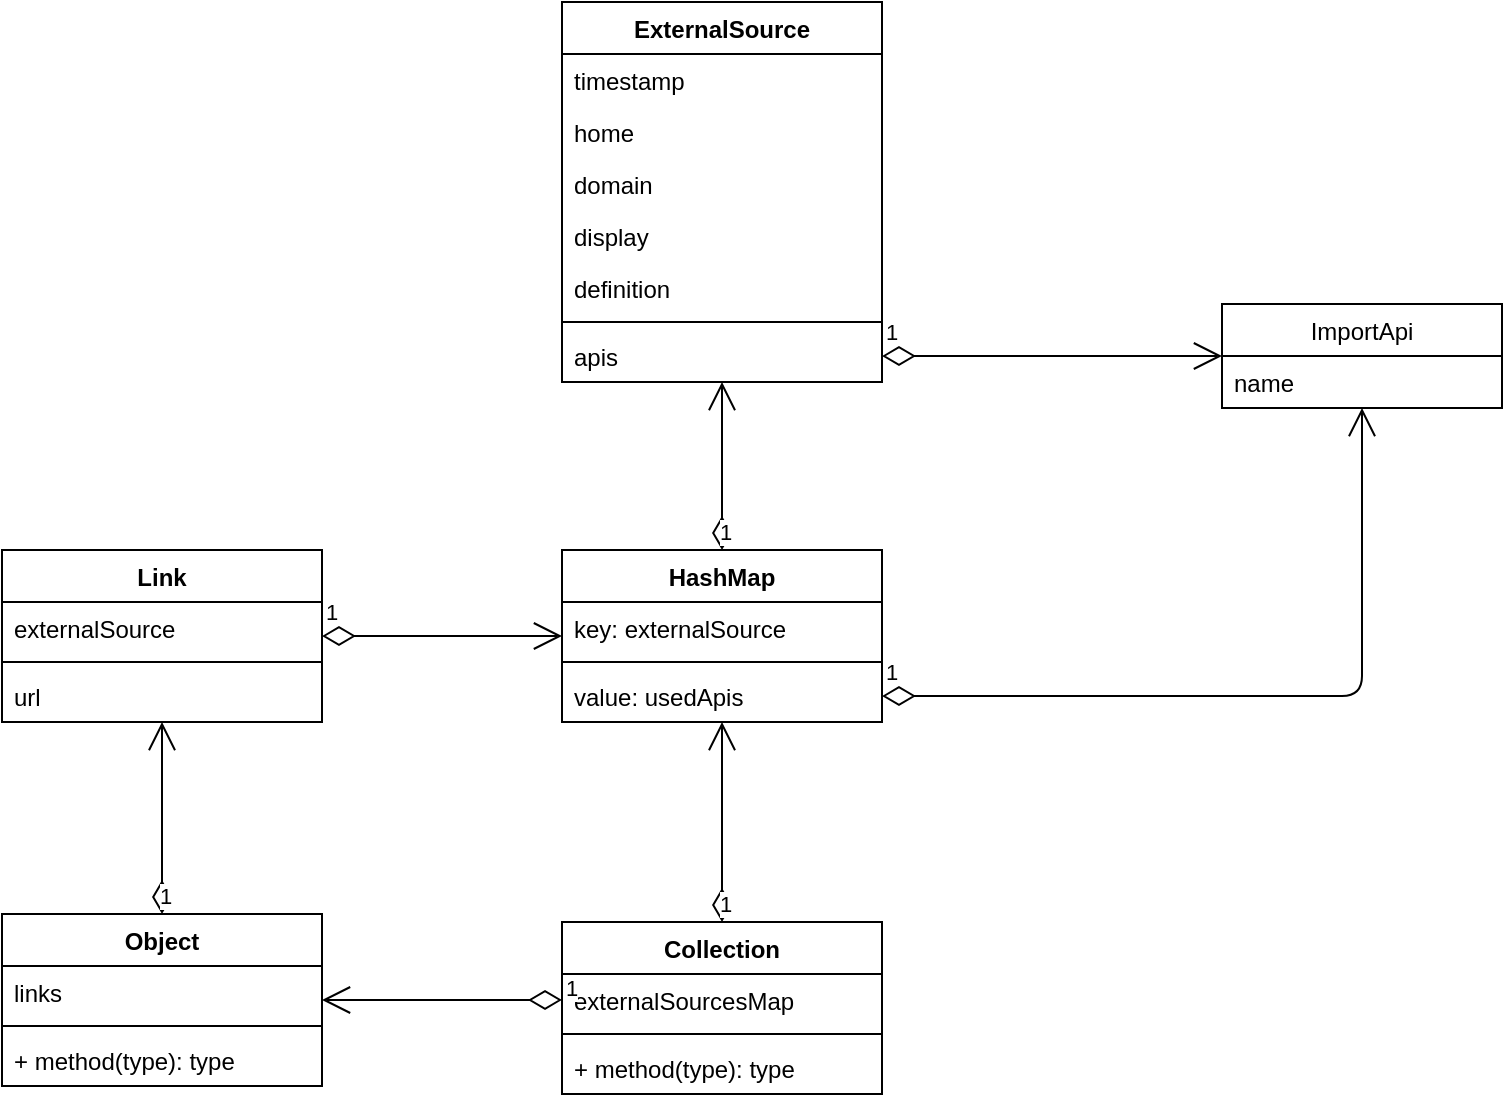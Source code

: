 <mxfile version="13.2.2" type="device" pages="2"><diagram id="4NhJVr7UOe0THVep4WeK" name="Page-2"><mxGraphModel dx="1803" dy="822" grid="1" gridSize="10" guides="1" tooltips="1" connect="1" arrows="1" fold="1" page="1" pageScale="1" pageWidth="1169" pageHeight="827" math="0" shadow="0"><root><mxCell id="V2g-ZPjJd2WD4i43GZO_-0"/><mxCell id="V2g-ZPjJd2WD4i43GZO_-1" parent="V2g-ZPjJd2WD4i43GZO_-0"/><mxCell id="b8ZMyNMd0GdBuhCNnD_b-9" value="1" style="endArrow=open;html=1;endSize=12;startArrow=diamondThin;startSize=14;startFill=0;edgeStyle=orthogonalEdgeStyle;align=left;verticalAlign=bottom;" edge="1" parent="V2g-ZPjJd2WD4i43GZO_-1" source="b8ZMyNMd0GdBuhCNnD_b-4" target="b8ZMyNMd0GdBuhCNnD_b-5"><mxGeometry x="-1" y="3" relative="1" as="geometry"><mxPoint x="610" y="180" as="sourcePoint"/><mxPoint x="770" y="180" as="targetPoint"/></mxGeometry></mxCell><mxCell id="b8ZMyNMd0GdBuhCNnD_b-14" value="1" style="endArrow=open;html=1;endSize=12;startArrow=diamondThin;startSize=14;startFill=0;edgeStyle=orthogonalEdgeStyle;align=left;verticalAlign=bottom;" edge="1" parent="V2g-ZPjJd2WD4i43GZO_-1" source="b8ZMyNMd0GdBuhCNnD_b-10" target="b8ZMyNMd0GdBuhCNnD_b-1"><mxGeometry x="-1" y="3" relative="1" as="geometry"><mxPoint x="570" y="360" as="sourcePoint"/><mxPoint x="730" y="360" as="targetPoint"/></mxGeometry></mxCell><mxCell id="b8ZMyNMd0GdBuhCNnD_b-15" value="1" style="endArrow=open;html=1;endSize=12;startArrow=diamondThin;startSize=14;startFill=0;edgeStyle=orthogonalEdgeStyle;align=left;verticalAlign=bottom;" edge="1" parent="V2g-ZPjJd2WD4i43GZO_-1" source="b8ZMyNMd0GdBuhCNnD_b-13" target="b8ZMyNMd0GdBuhCNnD_b-5"><mxGeometry x="-1" y="3" relative="1" as="geometry"><mxPoint x="640" y="353" as="sourcePoint"/><mxPoint x="800" y="353" as="targetPoint"/></mxGeometry></mxCell><mxCell id="b8ZMyNMd0GdBuhCNnD_b-20" value="1" style="endArrow=open;html=1;endSize=12;startArrow=diamondThin;startSize=14;startFill=0;edgeStyle=orthogonalEdgeStyle;align=left;verticalAlign=bottom;" edge="1" parent="V2g-ZPjJd2WD4i43GZO_-1" source="b8ZMyNMd0GdBuhCNnD_b-16" target="b8ZMyNMd0GdBuhCNnD_b-10"><mxGeometry x="-1" y="3" relative="1" as="geometry"><mxPoint x="560" y="340" as="sourcePoint"/><mxPoint x="560" y="340" as="targetPoint"/></mxGeometry></mxCell><mxCell id="b8ZMyNMd0GdBuhCNnD_b-10" value="HashMap" style="swimlane;fontStyle=1;align=center;verticalAlign=top;childLayout=stackLayout;horizontal=1;startSize=26;horizontalStack=0;resizeParent=1;resizeParentMax=0;resizeLast=0;collapsible=1;marginBottom=0;" vertex="1" parent="V2g-ZPjJd2WD4i43GZO_-1"><mxGeometry x="480" y="314" width="160" height="86" as="geometry"/></mxCell><mxCell id="b8ZMyNMd0GdBuhCNnD_b-11" value="key: externalSource" style="text;strokeColor=none;fillColor=none;align=left;verticalAlign=top;spacingLeft=4;spacingRight=4;overflow=hidden;rotatable=0;points=[[0,0.5],[1,0.5]];portConstraint=eastwest;" vertex="1" parent="b8ZMyNMd0GdBuhCNnD_b-10"><mxGeometry y="26" width="160" height="26" as="geometry"/></mxCell><mxCell id="b8ZMyNMd0GdBuhCNnD_b-12" value="" style="line;strokeWidth=1;fillColor=none;align=left;verticalAlign=middle;spacingTop=-1;spacingLeft=3;spacingRight=3;rotatable=0;labelPosition=right;points=[];portConstraint=eastwest;" vertex="1" parent="b8ZMyNMd0GdBuhCNnD_b-10"><mxGeometry y="52" width="160" height="8" as="geometry"/></mxCell><mxCell id="b8ZMyNMd0GdBuhCNnD_b-13" value="value: usedApis" style="text;strokeColor=none;fillColor=none;align=left;verticalAlign=top;spacingLeft=4;spacingRight=4;overflow=hidden;rotatable=0;points=[[0,0.5],[1,0.5]];portConstraint=eastwest;" vertex="1" parent="b8ZMyNMd0GdBuhCNnD_b-10"><mxGeometry y="60" width="160" height="26" as="geometry"/></mxCell><mxCell id="b8ZMyNMd0GdBuhCNnD_b-16" value="Collection" style="swimlane;fontStyle=1;align=center;verticalAlign=top;childLayout=stackLayout;horizontal=1;startSize=26;horizontalStack=0;resizeParent=1;resizeParentMax=0;resizeLast=0;collapsible=1;marginBottom=0;" vertex="1" parent="V2g-ZPjJd2WD4i43GZO_-1"><mxGeometry x="480" y="500" width="160" height="86" as="geometry"/></mxCell><mxCell id="b8ZMyNMd0GdBuhCNnD_b-17" value="externalSourcesMap" style="text;strokeColor=none;fillColor=none;align=left;verticalAlign=top;spacingLeft=4;spacingRight=4;overflow=hidden;rotatable=0;points=[[0,0.5],[1,0.5]];portConstraint=eastwest;" vertex="1" parent="b8ZMyNMd0GdBuhCNnD_b-16"><mxGeometry y="26" width="160" height="26" as="geometry"/></mxCell><mxCell id="b8ZMyNMd0GdBuhCNnD_b-18" value="" style="line;strokeWidth=1;fillColor=none;align=left;verticalAlign=middle;spacingTop=-1;spacingLeft=3;spacingRight=3;rotatable=0;labelPosition=right;points=[];portConstraint=eastwest;" vertex="1" parent="b8ZMyNMd0GdBuhCNnD_b-16"><mxGeometry y="52" width="160" height="8" as="geometry"/></mxCell><mxCell id="b8ZMyNMd0GdBuhCNnD_b-19" value="+ method(type): type" style="text;strokeColor=none;fillColor=none;align=left;verticalAlign=top;spacingLeft=4;spacingRight=4;overflow=hidden;rotatable=0;points=[[0,0.5],[1,0.5]];portConstraint=eastwest;" vertex="1" parent="b8ZMyNMd0GdBuhCNnD_b-16"><mxGeometry y="60" width="160" height="26" as="geometry"/></mxCell><mxCell id="b8ZMyNMd0GdBuhCNnD_b-25" value="Link" style="swimlane;fontStyle=1;align=center;verticalAlign=top;childLayout=stackLayout;horizontal=1;startSize=26;horizontalStack=0;resizeParent=1;resizeParentMax=0;resizeLast=0;collapsible=1;marginBottom=0;" vertex="1" parent="V2g-ZPjJd2WD4i43GZO_-1"><mxGeometry x="200" y="314" width="160" height="86" as="geometry"/></mxCell><mxCell id="b8ZMyNMd0GdBuhCNnD_b-26" value="externalSource" style="text;strokeColor=none;fillColor=none;align=left;verticalAlign=top;spacingLeft=4;spacingRight=4;overflow=hidden;rotatable=0;points=[[0,0.5],[1,0.5]];portConstraint=eastwest;" vertex="1" parent="b8ZMyNMd0GdBuhCNnD_b-25"><mxGeometry y="26" width="160" height="26" as="geometry"/></mxCell><mxCell id="b8ZMyNMd0GdBuhCNnD_b-27" value="" style="line;strokeWidth=1;fillColor=none;align=left;verticalAlign=middle;spacingTop=-1;spacingLeft=3;spacingRight=3;rotatable=0;labelPosition=right;points=[];portConstraint=eastwest;" vertex="1" parent="b8ZMyNMd0GdBuhCNnD_b-25"><mxGeometry y="52" width="160" height="8" as="geometry"/></mxCell><mxCell id="b8ZMyNMd0GdBuhCNnD_b-28" value="url" style="text;strokeColor=none;fillColor=none;align=left;verticalAlign=top;spacingLeft=4;spacingRight=4;overflow=hidden;rotatable=0;points=[[0,0.5],[1,0.5]];portConstraint=eastwest;" vertex="1" parent="b8ZMyNMd0GdBuhCNnD_b-25"><mxGeometry y="60" width="160" height="26" as="geometry"/></mxCell><mxCell id="b8ZMyNMd0GdBuhCNnD_b-29" value="1" style="endArrow=open;html=1;endSize=12;startArrow=diamondThin;startSize=14;startFill=0;edgeStyle=orthogonalEdgeStyle;align=left;verticalAlign=bottom;" edge="1" parent="V2g-ZPjJd2WD4i43GZO_-1" source="b8ZMyNMd0GdBuhCNnD_b-25" target="b8ZMyNMd0GdBuhCNnD_b-10"><mxGeometry x="-1" y="3" relative="1" as="geometry"><mxPoint x="280" y="154" as="sourcePoint"/><mxPoint x="280" y="154" as="targetPoint"/><Array as="points"><mxPoint x="420" y="357"/><mxPoint x="420" y="357"/></Array></mxGeometry></mxCell><mxCell id="b8ZMyNMd0GdBuhCNnD_b-30" value="1" style="endArrow=open;html=1;endSize=12;startArrow=diamondThin;startSize=14;startFill=0;edgeStyle=orthogonalEdgeStyle;align=left;verticalAlign=bottom;" edge="1" parent="V2g-ZPjJd2WD4i43GZO_-1" source="b8ZMyNMd0GdBuhCNnD_b-17" target="b8ZMyNMd0GdBuhCNnD_b-21"><mxGeometry x="-1" y="3" relative="1" as="geometry"><mxPoint x="320" y="539" as="sourcePoint"/><mxPoint x="320" y="539" as="targetPoint"/></mxGeometry></mxCell><mxCell id="b8ZMyNMd0GdBuhCNnD_b-31" value="1" style="endArrow=open;html=1;endSize=12;startArrow=diamondThin;startSize=14;startFill=0;edgeStyle=orthogonalEdgeStyle;align=left;verticalAlign=bottom;" edge="1" parent="V2g-ZPjJd2WD4i43GZO_-1" source="b8ZMyNMd0GdBuhCNnD_b-21" target="b8ZMyNMd0GdBuhCNnD_b-25"><mxGeometry x="-1" y="3" relative="1" as="geometry"><mxPoint x="290" y="336" as="sourcePoint"/><mxPoint x="290" y="336" as="targetPoint"/></mxGeometry></mxCell><mxCell id="b8ZMyNMd0GdBuhCNnD_b-21" value="Object" style="swimlane;fontStyle=1;align=center;verticalAlign=top;childLayout=stackLayout;horizontal=1;startSize=26;horizontalStack=0;resizeParent=1;resizeParentMax=0;resizeLast=0;collapsible=1;marginBottom=0;" vertex="1" parent="V2g-ZPjJd2WD4i43GZO_-1"><mxGeometry x="200" y="496" width="160" height="86" as="geometry"/></mxCell><mxCell id="b8ZMyNMd0GdBuhCNnD_b-22" value="links" style="text;strokeColor=none;fillColor=none;align=left;verticalAlign=top;spacingLeft=4;spacingRight=4;overflow=hidden;rotatable=0;points=[[0,0.5],[1,0.5]];portConstraint=eastwest;" vertex="1" parent="b8ZMyNMd0GdBuhCNnD_b-21"><mxGeometry y="26" width="160" height="26" as="geometry"/></mxCell><mxCell id="b8ZMyNMd0GdBuhCNnD_b-23" value="" style="line;strokeWidth=1;fillColor=none;align=left;verticalAlign=middle;spacingTop=-1;spacingLeft=3;spacingRight=3;rotatable=0;labelPosition=right;points=[];portConstraint=eastwest;" vertex="1" parent="b8ZMyNMd0GdBuhCNnD_b-21"><mxGeometry y="52" width="160" height="8" as="geometry"/></mxCell><mxCell id="b8ZMyNMd0GdBuhCNnD_b-24" value="+ method(type): type" style="text;strokeColor=none;fillColor=none;align=left;verticalAlign=top;spacingLeft=4;spacingRight=4;overflow=hidden;rotatable=0;points=[[0,0.5],[1,0.5]];portConstraint=eastwest;" vertex="1" parent="b8ZMyNMd0GdBuhCNnD_b-21"><mxGeometry y="60" width="160" height="26" as="geometry"/></mxCell><mxCell id="b8ZMyNMd0GdBuhCNnD_b-1" value="ExternalSource" style="swimlane;fontStyle=1;align=center;verticalAlign=top;childLayout=stackLayout;horizontal=1;startSize=26;horizontalStack=0;resizeParent=1;resizeParentMax=0;resizeLast=0;collapsible=1;marginBottom=0;" vertex="1" parent="V2g-ZPjJd2WD4i43GZO_-1"><mxGeometry x="480" y="40" width="160" height="190" as="geometry"/></mxCell><mxCell id="b8ZMyNMd0GdBuhCNnD_b-32" value="timestamp" style="text;strokeColor=none;fillColor=none;align=left;verticalAlign=top;spacingLeft=4;spacingRight=4;overflow=hidden;rotatable=0;points=[[0,0.5],[1,0.5]];portConstraint=eastwest;" vertex="1" parent="b8ZMyNMd0GdBuhCNnD_b-1"><mxGeometry y="26" width="160" height="26" as="geometry"/></mxCell><mxCell id="b8ZMyNMd0GdBuhCNnD_b-35" value="home" style="text;strokeColor=none;fillColor=none;align=left;verticalAlign=top;spacingLeft=4;spacingRight=4;overflow=hidden;rotatable=0;points=[[0,0.5],[1,0.5]];portConstraint=eastwest;" vertex="1" parent="b8ZMyNMd0GdBuhCNnD_b-1"><mxGeometry y="52" width="160" height="26" as="geometry"/></mxCell><mxCell id="b8ZMyNMd0GdBuhCNnD_b-2" value="domain" style="text;strokeColor=none;fillColor=none;align=left;verticalAlign=top;spacingLeft=4;spacingRight=4;overflow=hidden;rotatable=0;points=[[0,0.5],[1,0.5]];portConstraint=eastwest;" vertex="1" parent="b8ZMyNMd0GdBuhCNnD_b-1"><mxGeometry y="78" width="160" height="26" as="geometry"/></mxCell><mxCell id="b8ZMyNMd0GdBuhCNnD_b-33" value="display" style="text;strokeColor=none;fillColor=none;align=left;verticalAlign=top;spacingLeft=4;spacingRight=4;overflow=hidden;rotatable=0;points=[[0,0.5],[1,0.5]];portConstraint=eastwest;" vertex="1" parent="b8ZMyNMd0GdBuhCNnD_b-1"><mxGeometry y="104" width="160" height="26" as="geometry"/></mxCell><mxCell id="b8ZMyNMd0GdBuhCNnD_b-34" value="definition" style="text;strokeColor=none;fillColor=none;align=left;verticalAlign=top;spacingLeft=4;spacingRight=4;overflow=hidden;rotatable=0;points=[[0,0.5],[1,0.5]];portConstraint=eastwest;" vertex="1" parent="b8ZMyNMd0GdBuhCNnD_b-1"><mxGeometry y="130" width="160" height="26" as="geometry"/></mxCell><mxCell id="b8ZMyNMd0GdBuhCNnD_b-3" value="" style="line;strokeWidth=1;fillColor=none;align=left;verticalAlign=middle;spacingTop=-1;spacingLeft=3;spacingRight=3;rotatable=0;labelPosition=right;points=[];portConstraint=eastwest;" vertex="1" parent="b8ZMyNMd0GdBuhCNnD_b-1"><mxGeometry y="156" width="160" height="8" as="geometry"/></mxCell><mxCell id="b8ZMyNMd0GdBuhCNnD_b-4" value="apis" style="text;strokeColor=none;fillColor=none;align=left;verticalAlign=top;spacingLeft=4;spacingRight=4;overflow=hidden;rotatable=0;points=[[0,0.5],[1,0.5]];portConstraint=eastwest;" vertex="1" parent="b8ZMyNMd0GdBuhCNnD_b-1"><mxGeometry y="164" width="160" height="26" as="geometry"/></mxCell><mxCell id="b8ZMyNMd0GdBuhCNnD_b-5" value="ImportApi" style="swimlane;fontStyle=0;childLayout=stackLayout;horizontal=1;startSize=26;fillColor=none;horizontalStack=0;resizeParent=1;resizeParentMax=0;resizeLast=0;collapsible=1;marginBottom=0;" vertex="1" parent="V2g-ZPjJd2WD4i43GZO_-1"><mxGeometry x="810" y="191" width="140" height="52" as="geometry"/></mxCell><mxCell id="b8ZMyNMd0GdBuhCNnD_b-6" value="name" style="text;strokeColor=none;fillColor=none;align=left;verticalAlign=top;spacingLeft=4;spacingRight=4;overflow=hidden;rotatable=0;points=[[0,0.5],[1,0.5]];portConstraint=eastwest;" vertex="1" parent="b8ZMyNMd0GdBuhCNnD_b-5"><mxGeometry y="26" width="140" height="26" as="geometry"/></mxCell></root></mxGraphModel></diagram><diagram id="9_Mgc7bb1RXG1zaVD4_n" name="Page-3"><mxGraphModel dx="1803" dy="822" grid="1" gridSize="10" guides="1" tooltips="1" connect="1" arrows="1" fold="1" page="1" pageScale="1" pageWidth="1169" pageHeight="827" math="0" shadow="0"><root><mxCell id="QnS4KFVFjzCjPRWwSnNd-0"/><mxCell id="QnS4KFVFjzCjPRWwSnNd-1" parent="QnS4KFVFjzCjPRWwSnNd-0"/><mxCell id="GejoPX2GCm1Ksgh2safR-8" value="1" style="endArrow=open;html=1;endSize=12;startArrow=diamondThin;startSize=14;startFill=0;edgeStyle=orthogonalEdgeStyle;align=left;verticalAlign=bottom;" edge="1" parent="QnS4KFVFjzCjPRWwSnNd-1" source="QnS4KFVFjzCjPRWwSnNd-7" target="GejoPX2GCm1Ksgh2safR-0"><mxGeometry x="-1" y="3" relative="1" as="geometry"><mxPoint x="580" y="375" as="sourcePoint"/><mxPoint x="740" y="375" as="targetPoint"/></mxGeometry></mxCell><mxCell id="GejoPX2GCm1Ksgh2safR-13" value="1" style="endArrow=open;html=1;endSize=12;startArrow=diamondThin;startSize=14;startFill=1;edgeStyle=orthogonalEdgeStyle;align=left;verticalAlign=bottom;" edge="1" parent="QnS4KFVFjzCjPRWwSnNd-1" source="GejoPX2GCm1Ksgh2safR-9" target="QnS4KFVFjzCjPRWwSnNd-2"><mxGeometry x="-1" y="3" relative="1" as="geometry"><mxPoint x="230" y="496" as="sourcePoint"/><mxPoint x="230" y="496" as="targetPoint"/></mxGeometry></mxCell><mxCell id="GejoPX2GCm1Ksgh2safR-18" value="1" style="endArrow=open;html=1;endSize=12;startArrow=diamondThin;startSize=14;startFill=1;edgeStyle=orthogonalEdgeStyle;align=left;verticalAlign=bottom;exitX=0.5;exitY=0;exitDx=0;exitDy=0;" edge="1" parent="QnS4KFVFjzCjPRWwSnNd-1" source="GejoPX2GCm1Ksgh2safR-14" target="QnS4KFVFjzCjPRWwSnNd-6"><mxGeometry x="-1" y="3" relative="1" as="geometry"><mxPoint x="500" y="556" as="sourcePoint"/><mxPoint x="660" y="556" as="targetPoint"/></mxGeometry></mxCell><mxCell id="GejoPX2GCm1Ksgh2safR-19" value="1" style="endArrow=open;html=1;endSize=12;startArrow=diamondThin;startSize=14;startFill=1;edgeStyle=orthogonalEdgeStyle;align=left;verticalAlign=bottom;" edge="1" parent="QnS4KFVFjzCjPRWwSnNd-1" source="GejoPX2GCm1Ksgh2safR-16" target="GejoPX2GCm1Ksgh2safR-9"><mxGeometry x="-1" y="3" relative="1" as="geometry"><mxPoint x="280" y="721" as="sourcePoint"/><mxPoint x="280" y="721" as="targetPoint"/></mxGeometry></mxCell><mxCell id="GejoPX2GCm1Ksgh2safR-20" value="1" style="endArrow=open;html=1;endSize=12;startArrow=diamondThin;startSize=14;startFill=0;edgeStyle=orthogonalEdgeStyle;align=left;verticalAlign=bottom;" edge="1" parent="QnS4KFVFjzCjPRWwSnNd-1" source="QnS4KFVFjzCjPRWwSnNd-3" target="QnS4KFVFjzCjPRWwSnNd-6"><mxGeometry x="-1" y="3" relative="1" as="geometry"><mxPoint x="300" y="375" as="sourcePoint"/><mxPoint x="460" y="375" as="targetPoint"/></mxGeometry></mxCell><mxCell id="GejoPX2GCm1Ksgh2safR-9" value="Object" style="swimlane;fontStyle=0;childLayout=stackLayout;horizontal=1;startSize=26;fillColor=none;horizontalStack=0;resizeParent=1;resizeParentMax=0;resizeLast=0;collapsible=1;marginBottom=0;" vertex="1" parent="QnS4KFVFjzCjPRWwSnNd-1"><mxGeometry x="160" y="656" width="140" height="78" as="geometry"/></mxCell><mxCell id="GejoPX2GCm1Ksgh2safR-10" value="links" style="text;strokeColor=none;fillColor=none;align=left;verticalAlign=top;spacingLeft=4;spacingRight=4;overflow=hidden;rotatable=0;points=[[0,0.5],[1,0.5]];portConstraint=eastwest;" vertex="1" parent="GejoPX2GCm1Ksgh2safR-9"><mxGeometry y="26" width="140" height="26" as="geometry"/></mxCell><mxCell id="GejoPX2GCm1Ksgh2safR-47" value="display" style="text;strokeColor=none;fillColor=none;align=left;verticalAlign=top;spacingLeft=4;spacingRight=4;overflow=hidden;rotatable=0;points=[[0,0.5],[1,0.5]];portConstraint=eastwest;" vertex="1" parent="GejoPX2GCm1Ksgh2safR-9"><mxGeometry y="52" width="140" height="26" as="geometry"/></mxCell><mxCell id="GejoPX2GCm1Ksgh2safR-14" value="Collection" style="swimlane;fontStyle=0;childLayout=stackLayout;horizontal=1;startSize=26;fillColor=none;horizontalStack=0;resizeParent=1;resizeParentMax=0;resizeLast=0;collapsible=1;marginBottom=0;" vertex="1" parent="QnS4KFVFjzCjPRWwSnNd-1"><mxGeometry x="440" y="656" width="140" height="104" as="geometry"/></mxCell><mxCell id="GejoPX2GCm1Ksgh2safR-15" value="linkSources" style="text;strokeColor=none;fillColor=none;align=left;verticalAlign=top;spacingLeft=4;spacingRight=4;overflow=hidden;rotatable=0;points=[[0,0.5],[1,0.5]];portConstraint=eastwest;" vertex="1" parent="GejoPX2GCm1Ksgh2safR-14"><mxGeometry y="26" width="140" height="26" as="geometry"/></mxCell><mxCell id="GejoPX2GCm1Ksgh2safR-16" value="+ field: type" style="text;strokeColor=none;fillColor=none;align=left;verticalAlign=top;spacingLeft=4;spacingRight=4;overflow=hidden;rotatable=0;points=[[0,0.5],[1,0.5]];portConstraint=eastwest;" vertex="1" parent="GejoPX2GCm1Ksgh2safR-14"><mxGeometry y="52" width="140" height="26" as="geometry"/></mxCell><mxCell id="GejoPX2GCm1Ksgh2safR-17" value="+ field: type" style="text;strokeColor=none;fillColor=none;align=left;verticalAlign=top;spacingLeft=4;spacingRight=4;overflow=hidden;rotatable=0;points=[[0,0.5],[1,0.5]];portConstraint=eastwest;" vertex="1" parent="GejoPX2GCm1Ksgh2safR-14"><mxGeometry y="78" width="140" height="26" as="geometry"/></mxCell><mxCell id="GejoPX2GCm1Ksgh2safR-31" value="Extends" style="endArrow=block;endSize=16;endFill=0;html=1;" edge="1" parent="QnS4KFVFjzCjPRWwSnNd-1" source="QnS4KFVFjzCjPRWwSnNd-2" target="GejoPX2GCm1Ksgh2safR-27"><mxGeometry width="160" relative="1" as="geometry"><mxPoint x="230" y="176" as="sourcePoint"/><mxPoint x="230" y="176" as="targetPoint"/></mxGeometry></mxCell><mxCell id="GejoPX2GCm1Ksgh2safR-32" value="Extends" style="endArrow=block;endSize=16;endFill=0;html=1;" edge="1" parent="QnS4KFVFjzCjPRWwSnNd-1" source="QnS4KFVFjzCjPRWwSnNd-6" target="GejoPX2GCm1Ksgh2safR-27"><mxGeometry width="160" relative="1" as="geometry"><mxPoint x="510" y="176" as="sourcePoint"/><mxPoint x="510" y="176" as="targetPoint"/></mxGeometry></mxCell><mxCell id="GejoPX2GCm1Ksgh2safR-33" value="Extends" style="endArrow=block;endSize=16;endFill=0;html=1;" edge="1" parent="QnS4KFVFjzCjPRWwSnNd-1" source="GejoPX2GCm1Ksgh2safR-0" target="GejoPX2GCm1Ksgh2safR-27"><mxGeometry width="160" relative="1" as="geometry"><mxPoint x="800" y="120" as="sourcePoint"/><mxPoint x="800" y="120" as="targetPoint"/></mxGeometry></mxCell><mxCell id="QnS4KFVFjzCjPRWwSnNd-6" value="LinkSource" style="swimlane;fontStyle=0;childLayout=stackLayout;horizontal=1;startSize=26;fillColor=none;horizontalStack=0;resizeParent=1;resizeParentMax=0;resizeLast=0;collapsible=1;marginBottom=0;" vertex="1" parent="QnS4KFVFjzCjPRWwSnNd-1"><mxGeometry x="440" y="362" width="140" height="164" as="geometry"/></mxCell><mxCell id="GejoPX2GCm1Ksgh2safR-37" value="id" style="text;strokeColor=none;fillColor=none;align=left;verticalAlign=top;spacingLeft=4;spacingRight=4;overflow=hidden;rotatable=0;points=[[0,0.5],[1,0.5]];portConstraint=eastwest;" vertex="1" parent="QnS4KFVFjzCjPRWwSnNd-6"><mxGeometry y="26" width="140" height="26" as="geometry"/></mxCell><mxCell id="GejoPX2GCm1Ksgh2safR-48" value="display" style="text;strokeColor=none;fillColor=none;align=left;verticalAlign=top;spacingLeft=4;spacingRight=4;overflow=hidden;rotatable=0;points=[[0,0.5],[1,0.5]];portConstraint=eastwest;" vertex="1" parent="QnS4KFVFjzCjPRWwSnNd-6"><mxGeometry y="52" width="140" height="26" as="geometry"/></mxCell><mxCell id="GejoPX2GCm1Ksgh2safR-49" value="iconSrc" style="text;strokeColor=none;fillColor=none;align=left;verticalAlign=top;spacingLeft=4;spacingRight=4;overflow=hidden;rotatable=0;points=[[0,0.5],[1,0.5]];portConstraint=eastwest;" vertex="1" parent="QnS4KFVFjzCjPRWwSnNd-6"><mxGeometry y="78" width="140" height="26" as="geometry"/></mxCell><mxCell id="GejoPX2GCm1Ksgh2safR-38" value="" style="line;strokeWidth=1;fillColor=none;align=left;verticalAlign=middle;spacingTop=-1;spacingLeft=3;spacingRight=3;rotatable=0;labelPosition=right;points=[];portConstraint=eastwest;" vertex="1" parent="QnS4KFVFjzCjPRWwSnNd-6"><mxGeometry y="104" width="140" height="8" as="geometry"/></mxCell><mxCell id="QnS4KFVFjzCjPRWwSnNd-7" value="externalSource" style="text;strokeColor=none;fillColor=none;align=left;verticalAlign=top;spacingLeft=4;spacingRight=4;overflow=hidden;rotatable=0;points=[[0,0.5],[1,0.5]];portConstraint=eastwest;" vertex="1" parent="QnS4KFVFjzCjPRWwSnNd-6"><mxGeometry y="112" width="140" height="26" as="geometry"/></mxCell><mxCell id="QnS4KFVFjzCjPRWwSnNd-9" value="apis" style="text;strokeColor=none;fillColor=none;align=left;verticalAlign=top;spacingLeft=4;spacingRight=4;overflow=hidden;rotatable=0;points=[[0,0.5],[1,0.5]];portConstraint=eastwest;" vertex="1" parent="QnS4KFVFjzCjPRWwSnNd-6"><mxGeometry y="138" width="140" height="26" as="geometry"/></mxCell><mxCell id="QnS4KFVFjzCjPRWwSnNd-2" value="Link" style="swimlane;fontStyle=0;childLayout=stackLayout;horizontal=1;startSize=26;fillColor=none;horizontalStack=0;resizeParent=1;resizeParentMax=0;resizeLast=0;collapsible=1;marginBottom=0;" vertex="1" parent="QnS4KFVFjzCjPRWwSnNd-1"><mxGeometry x="160" y="319" width="140" height="190" as="geometry"/></mxCell><mxCell id="GejoPX2GCm1Ksgh2safR-34" value="id" style="text;strokeColor=none;fillColor=none;align=left;verticalAlign=top;spacingLeft=4;spacingRight=4;overflow=hidden;rotatable=0;points=[[0,0.5],[1,0.5]];portConstraint=eastwest;" vertex="1" parent="QnS4KFVFjzCjPRWwSnNd-2"><mxGeometry y="26" width="140" height="26" as="geometry"/></mxCell><mxCell id="GejoPX2GCm1Ksgh2safR-24" value="display" style="text;strokeColor=none;fillColor=none;align=left;verticalAlign=top;spacingLeft=4;spacingRight=4;overflow=hidden;rotatable=0;points=[[0,0.5],[1,0.5]];portConstraint=eastwest;" vertex="1" parent="QnS4KFVFjzCjPRWwSnNd-2"><mxGeometry y="52" width="140" height="26" as="geometry"/></mxCell><mxCell id="GejoPX2GCm1Ksgh2safR-26" value="iconSrc" style="text;strokeColor=none;fillColor=none;align=left;verticalAlign=top;spacingLeft=4;spacingRight=4;overflow=hidden;rotatable=0;points=[[0,0.5],[1,0.5]];portConstraint=eastwest;" vertex="1" parent="QnS4KFVFjzCjPRWwSnNd-2"><mxGeometry y="78" width="140" height="26" as="geometry"/></mxCell><mxCell id="GejoPX2GCm1Ksgh2safR-35" value="" style="line;strokeWidth=1;fillColor=none;align=left;verticalAlign=middle;spacingTop=-1;spacingLeft=3;spacingRight=3;rotatable=0;labelPosition=right;points=[];portConstraint=eastwest;" vertex="1" parent="QnS4KFVFjzCjPRWwSnNd-2"><mxGeometry y="104" width="140" height="8" as="geometry"/></mxCell><mxCell id="QnS4KFVFjzCjPRWwSnNd-3" value="linkSource" style="text;strokeColor=none;fillColor=none;align=left;verticalAlign=top;spacingLeft=4;spacingRight=4;overflow=hidden;rotatable=0;points=[[0,0.5],[1,0.5]];portConstraint=eastwest;" vertex="1" parent="QnS4KFVFjzCjPRWwSnNd-2"><mxGeometry y="112" width="140" height="26" as="geometry"/></mxCell><mxCell id="QnS4KFVFjzCjPRWwSnNd-4" value="url" style="text;strokeColor=none;fillColor=none;align=left;verticalAlign=top;spacingLeft=4;spacingRight=4;overflow=hidden;rotatable=0;points=[[0,0.5],[1,0.5]];portConstraint=eastwest;" vertex="1" parent="QnS4KFVFjzCjPRWwSnNd-2"><mxGeometry y="138" width="140" height="26" as="geometry"/></mxCell><mxCell id="GejoPX2GCm1Ksgh2safR-25" value="definition" style="text;strokeColor=none;fillColor=none;align=left;verticalAlign=top;spacingLeft=4;spacingRight=4;overflow=hidden;rotatable=0;points=[[0,0.5],[1,0.5]];portConstraint=eastwest;" vertex="1" parent="QnS4KFVFjzCjPRWwSnNd-2"><mxGeometry y="164" width="140" height="26" as="geometry"/></mxCell><mxCell id="GejoPX2GCm1Ksgh2safR-27" value="Icon" style="swimlane;fontStyle=0;childLayout=stackLayout;horizontal=1;startSize=26;fillColor=none;horizontalStack=0;resizeParent=1;resizeParentMax=0;resizeLast=0;collapsible=1;marginBottom=0;" vertex="1" parent="QnS4KFVFjzCjPRWwSnNd-1"><mxGeometry x="440" y="80" width="140" height="104" as="geometry"/></mxCell><mxCell id="GejoPX2GCm1Ksgh2safR-28" value="id" style="text;strokeColor=none;fillColor=none;align=left;verticalAlign=top;spacingLeft=4;spacingRight=4;overflow=hidden;rotatable=0;points=[[0,0.5],[1,0.5]];portConstraint=eastwest;" vertex="1" parent="GejoPX2GCm1Ksgh2safR-27"><mxGeometry y="26" width="140" height="26" as="geometry"/></mxCell><mxCell id="GejoPX2GCm1Ksgh2safR-29" value="display" style="text;strokeColor=none;fillColor=none;align=left;verticalAlign=top;spacingLeft=4;spacingRight=4;overflow=hidden;rotatable=0;points=[[0,0.5],[1,0.5]];portConstraint=eastwest;" vertex="1" parent="GejoPX2GCm1Ksgh2safR-27"><mxGeometry y="52" width="140" height="26" as="geometry"/></mxCell><mxCell id="GejoPX2GCm1Ksgh2safR-30" value="iconSrc" style="text;strokeColor=none;fillColor=none;align=left;verticalAlign=top;spacingLeft=4;spacingRight=4;overflow=hidden;rotatable=0;points=[[0,0.5],[1,0.5]];portConstraint=eastwest;" vertex="1" parent="GejoPX2GCm1Ksgh2safR-27"><mxGeometry y="78" width="140" height="26" as="geometry"/></mxCell><mxCell id="GejoPX2GCm1Ksgh2safR-39" value="GraphicObject" style="swimlane;fontStyle=0;childLayout=stackLayout;horizontal=1;startSize=26;fillColor=none;horizontalStack=0;resizeParent=1;resizeParentMax=0;resizeLast=0;collapsible=1;marginBottom=0;" vertex="1" parent="QnS4KFVFjzCjPRWwSnNd-1"><mxGeometry x="720" y="40" width="140" height="182" as="geometry"/></mxCell><mxCell id="GejoPX2GCm1Ksgh2safR-40" value="timestamp" style="text;strokeColor=none;fillColor=none;align=left;verticalAlign=top;spacingLeft=4;spacingRight=4;overflow=hidden;rotatable=0;points=[[0,0.5],[1,0.5]];portConstraint=eastwest;" vertex="1" parent="GejoPX2GCm1Ksgh2safR-39"><mxGeometry y="26" width="140" height="26" as="geometry"/></mxCell><mxCell id="GejoPX2GCm1Ksgh2safR-41" value="title" style="text;strokeColor=none;fillColor=none;align=left;verticalAlign=top;spacingLeft=4;spacingRight=4;overflow=hidden;rotatable=0;points=[[0,0.5],[1,0.5]];portConstraint=eastwest;" vertex="1" parent="GejoPX2GCm1Ksgh2safR-39"><mxGeometry y="52" width="140" height="26" as="geometry"/></mxCell><mxCell id="GejoPX2GCm1Ksgh2safR-42" value="name" style="text;strokeColor=none;fillColor=none;align=left;verticalAlign=top;spacingLeft=4;spacingRight=4;overflow=hidden;rotatable=0;points=[[0,0.5],[1,0.5]];portConstraint=eastwest;" vertex="1" parent="GejoPX2GCm1Ksgh2safR-39"><mxGeometry y="78" width="140" height="26" as="geometry"/></mxCell><mxCell id="GejoPX2GCm1Ksgh2safR-43" value="display" style="text;strokeColor=none;fillColor=none;align=left;verticalAlign=top;spacingLeft=4;spacingRight=4;overflow=hidden;rotatable=0;points=[[0,0.5],[1,0.5]];portConstraint=eastwest;" vertex="1" parent="GejoPX2GCm1Ksgh2safR-39"><mxGeometry y="104" width="140" height="26" as="geometry"/></mxCell><mxCell id="GejoPX2GCm1Ksgh2safR-44" value="definition" style="text;strokeColor=none;fillColor=none;align=left;verticalAlign=top;spacingLeft=4;spacingRight=4;overflow=hidden;rotatable=0;points=[[0,0.5],[1,0.5]];portConstraint=eastwest;" vertex="1" parent="GejoPX2GCm1Ksgh2safR-39"><mxGeometry y="130" width="140" height="26" as="geometry"/></mxCell><mxCell id="GejoPX2GCm1Ksgh2safR-45" value="iconSrc" style="text;strokeColor=none;fillColor=none;align=left;verticalAlign=top;spacingLeft=4;spacingRight=4;overflow=hidden;rotatable=0;points=[[0,0.5],[1,0.5]];portConstraint=eastwest;" vertex="1" parent="GejoPX2GCm1Ksgh2safR-39"><mxGeometry y="156" width="140" height="26" as="geometry"/></mxCell><mxCell id="GejoPX2GCm1Ksgh2safR-0" value="ExternalSource" style="swimlane;fontStyle=1;align=center;verticalAlign=top;childLayout=stackLayout;horizontal=1;startSize=26;horizontalStack=0;resizeParent=1;resizeParentMax=0;resizeLast=0;collapsible=1;marginBottom=0;" vertex="1" parent="QnS4KFVFjzCjPRWwSnNd-1"><mxGeometry x="720" y="319" width="160" height="276" as="geometry"/></mxCell><mxCell id="GejoPX2GCm1Ksgh2safR-21" value="id" style="text;strokeColor=none;fillColor=none;align=left;verticalAlign=top;spacingLeft=4;spacingRight=4;overflow=hidden;rotatable=0;points=[[0,0.5],[1,0.5]];portConstraint=eastwest;" vertex="1" parent="GejoPX2GCm1Ksgh2safR-0"><mxGeometry y="26" width="160" height="26" as="geometry"/></mxCell><mxCell id="GejoPX2GCm1Ksgh2safR-4" value="display" style="text;strokeColor=none;fillColor=none;align=left;verticalAlign=top;spacingLeft=4;spacingRight=4;overflow=hidden;rotatable=0;points=[[0,0.5],[1,0.5]];portConstraint=eastwest;" vertex="1" parent="GejoPX2GCm1Ksgh2safR-0"><mxGeometry y="52" width="160" height="26" as="geometry"/></mxCell><mxCell id="GejoPX2GCm1Ksgh2safR-23" value="iconSrc" style="text;strokeColor=none;fillColor=none;align=left;verticalAlign=top;spacingLeft=4;spacingRight=4;overflow=hidden;rotatable=0;points=[[0,0.5],[1,0.5]];portConstraint=eastwest;" vertex="1" parent="GejoPX2GCm1Ksgh2safR-0"><mxGeometry y="78" width="160" height="26" as="geometry"/></mxCell><mxCell id="GejoPX2GCm1Ksgh2safR-36" value="" style="line;strokeWidth=1;fillColor=none;align=left;verticalAlign=middle;spacingTop=-1;spacingLeft=3;spacingRight=3;rotatable=0;labelPosition=right;points=[];portConstraint=eastwest;" vertex="1" parent="GejoPX2GCm1Ksgh2safR-0"><mxGeometry y="104" width="160" height="8" as="geometry"/></mxCell><mxCell id="GejoPX2GCm1Ksgh2safR-1" value="timestamp" style="text;strokeColor=none;fillColor=none;align=left;verticalAlign=top;spacingLeft=4;spacingRight=4;overflow=hidden;rotatable=0;points=[[0,0.5],[1,0.5]];portConstraint=eastwest;" vertex="1" parent="GejoPX2GCm1Ksgh2safR-0"><mxGeometry y="112" width="160" height="26" as="geometry"/></mxCell><mxCell id="GejoPX2GCm1Ksgh2safR-22" value="name" style="text;strokeColor=none;fillColor=none;align=left;verticalAlign=top;spacingLeft=4;spacingRight=4;overflow=hidden;rotatable=0;points=[[0,0.5],[1,0.5]];portConstraint=eastwest;" vertex="1" parent="GejoPX2GCm1Ksgh2safR-0"><mxGeometry y="138" width="160" height="26" as="geometry"/></mxCell><mxCell id="GejoPX2GCm1Ksgh2safR-2" value="home" style="text;strokeColor=none;fillColor=none;align=left;verticalAlign=top;spacingLeft=4;spacingRight=4;overflow=hidden;rotatable=0;points=[[0,0.5],[1,0.5]];portConstraint=eastwest;" vertex="1" parent="GejoPX2GCm1Ksgh2safR-0"><mxGeometry y="164" width="160" height="26" as="geometry"/></mxCell><mxCell id="GejoPX2GCm1Ksgh2safR-3" value="domain" style="text;strokeColor=none;fillColor=none;align=left;verticalAlign=top;spacingLeft=4;spacingRight=4;overflow=hidden;rotatable=0;points=[[0,0.5],[1,0.5]];portConstraint=eastwest;" vertex="1" parent="GejoPX2GCm1Ksgh2safR-0"><mxGeometry y="190" width="160" height="26" as="geometry"/></mxCell><mxCell id="GejoPX2GCm1Ksgh2safR-5" value="definitionTemplate" style="text;strokeColor=none;fillColor=none;align=left;verticalAlign=top;spacingLeft=4;spacingRight=4;overflow=hidden;rotatable=0;points=[[0,0.5],[1,0.5]];portConstraint=eastwest;" vertex="1" parent="GejoPX2GCm1Ksgh2safR-0"><mxGeometry y="216" width="160" height="26" as="geometry"/></mxCell><mxCell id="GejoPX2GCm1Ksgh2safR-6" value="" style="line;strokeWidth=1;fillColor=none;align=left;verticalAlign=middle;spacingTop=-1;spacingLeft=3;spacingRight=3;rotatable=0;labelPosition=right;points=[];portConstraint=eastwest;" vertex="1" parent="GejoPX2GCm1Ksgh2safR-0"><mxGeometry y="242" width="160" height="8" as="geometry"/></mxCell><mxCell id="GejoPX2GCm1Ksgh2safR-7" value="apis" style="text;strokeColor=none;fillColor=none;align=left;verticalAlign=top;spacingLeft=4;spacingRight=4;overflow=hidden;rotatable=0;points=[[0,0.5],[1,0.5]];portConstraint=eastwest;" vertex="1" parent="GejoPX2GCm1Ksgh2safR-0"><mxGeometry y="250" width="160" height="26" as="geometry"/></mxCell><mxCell id="GejoPX2GCm1Ksgh2safR-46" value="Extends" style="endArrow=block;endSize=16;endFill=0;html=1;" edge="1" parent="QnS4KFVFjzCjPRWwSnNd-1" source="GejoPX2GCm1Ksgh2safR-0" target="GejoPX2GCm1Ksgh2safR-39"><mxGeometry width="160" relative="1" as="geometry"><mxPoint x="800" y="159" as="sourcePoint"/><mxPoint x="800" y="159" as="targetPoint"/></mxGeometry></mxCell></root></mxGraphModel></diagram></mxfile>
